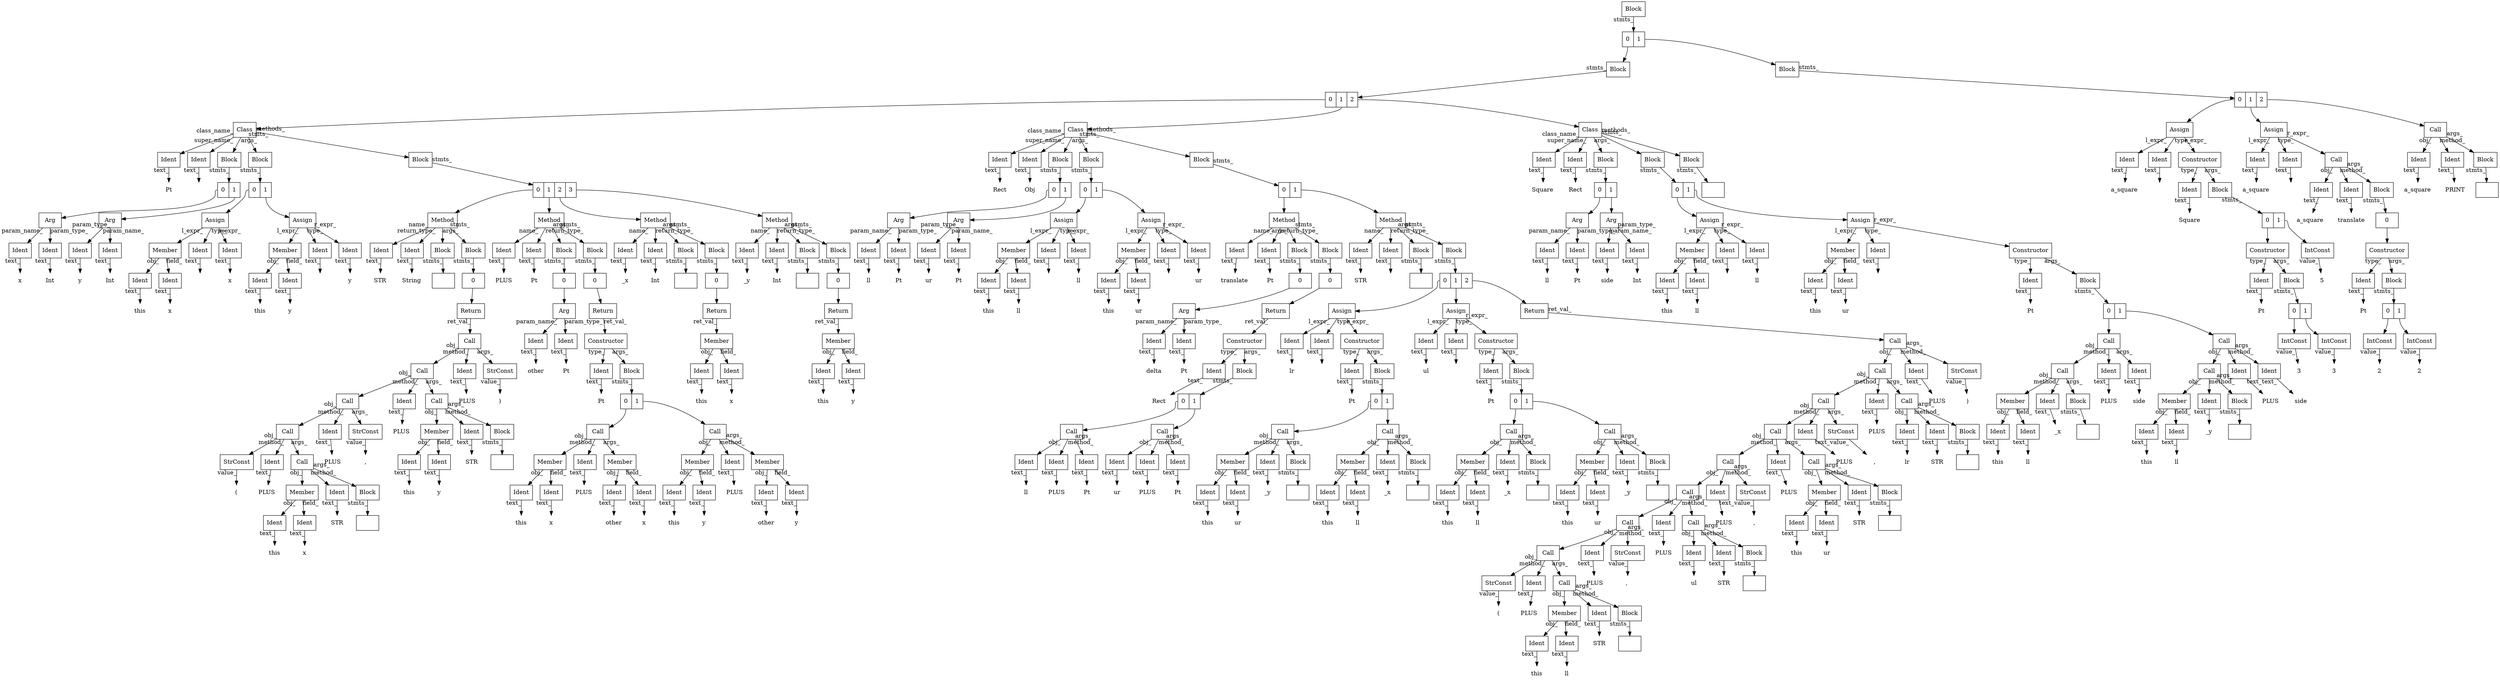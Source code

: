 digraph AST {
root[shape=box,label="Block"];
node_1[shape=record,label="<e_0>0|<e_1>1"];
node_2[shape=box,label="Block"];
node_3[shape=record,label="<e_0>0|<e_1>1|<e_2>2"];
node_4[shape=box,label="Class"];
node_5[shape=box,label="Ident"];
node_6[shape=plaintext,label="Pt"];
node_5 -> node_6 [taillabel="text_"];
node_4 -> node_5 [taillabel="class_name_"];
node_7[shape=box,label="Ident"];
node_8[shape=plaintext,label=""];
node_7 -> node_8 [taillabel="text_"];
node_4 -> node_7 [taillabel="super_name_"];
node_9[shape=box,label="Block"];
node_10[shape=record,label="<e_0>0|<e_1>1"];
node_11[shape=box,label="Arg"];
node_12[shape=box,label="Ident"];
node_13[shape=plaintext,label="x"];
node_12 -> node_13 [taillabel="text_"];
node_11 -> node_12 [taillabel="param_name_"];
node_14[shape=box,label="Ident"];
node_15[shape=plaintext,label="Int"];
node_14 -> node_15 [taillabel="text_"];
node_11 -> node_14 [taillabel="param_type_"];
node_10:e_0 -> node_11;
node_16[shape=box,label="Arg"];
node_17[shape=box,label="Ident"];
node_18[shape=plaintext,label="y"];
node_17 -> node_18 [taillabel="text_"];
node_16 -> node_17 [taillabel="param_name_"];
node_19[shape=box,label="Ident"];
node_20[shape=plaintext,label="Int"];
node_19 -> node_20 [taillabel="text_"];
node_16 -> node_19 [taillabel="param_type_"];
node_10:e_1 -> node_16;
node_9 -> node_10 [taillabel="stmts_"];
node_4 -> node_9 [taillabel="args_"];
node_21[shape=box,label="Block"];
node_22[shape=record,label="<e_0>0|<e_1>1"];
node_23[shape=box,label="Assign"];
node_24[shape=box,label="Member"];
node_25[shape=box,label="Ident"];
node_26[shape=plaintext,label="this"];
node_25 -> node_26 [taillabel="text_"];
node_24 -> node_25 [taillabel="obj_"];
node_27[shape=box,label="Ident"];
node_28[shape=plaintext,label="x"];
node_27 -> node_28 [taillabel="text_"];
node_24 -> node_27 [taillabel="field_"];
node_23 -> node_24 [taillabel="l_expr_"];
node_29[shape=box,label="Ident"];
node_30[shape=plaintext,label=""];
node_29 -> node_30 [taillabel="text_"];
node_23 -> node_29 [taillabel="type_"];
node_31[shape=box,label="Ident"];
node_32[shape=plaintext,label="x"];
node_31 -> node_32 [taillabel="text_"];
node_23 -> node_31 [taillabel="r_expr_"];
node_22:e_0 -> node_23;
node_33[shape=box,label="Assign"];
node_34[shape=box,label="Member"];
node_35[shape=box,label="Ident"];
node_36[shape=plaintext,label="this"];
node_35 -> node_36 [taillabel="text_"];
node_34 -> node_35 [taillabel="obj_"];
node_37[shape=box,label="Ident"];
node_38[shape=plaintext,label="y"];
node_37 -> node_38 [taillabel="text_"];
node_34 -> node_37 [taillabel="field_"];
node_33 -> node_34 [taillabel="l_expr_"];
node_39[shape=box,label="Ident"];
node_40[shape=plaintext,label=""];
node_39 -> node_40 [taillabel="text_"];
node_33 -> node_39 [taillabel="type_"];
node_41[shape=box,label="Ident"];
node_42[shape=plaintext,label="y"];
node_41 -> node_42 [taillabel="text_"];
node_33 -> node_41 [taillabel="r_expr_"];
node_22:e_1 -> node_33;
node_21 -> node_22 [taillabel="stmts_"];
node_4 -> node_21 [taillabel="stmts_"];
node_43[shape=box,label="Block"];
node_44[shape=record,label="<e_0>0|<e_1>1|<e_2>2|<e_3>3"];
node_45[shape=box,label="Method"];
node_46[shape=box,label="Ident"];
node_47[shape=plaintext,label="STR"];
node_46 -> node_47 [taillabel="text_"];
node_45 -> node_46 [taillabel="name_"];
node_48[shape=box,label="Ident"];
node_49[shape=plaintext,label="String"];
node_48 -> node_49 [taillabel="text_"];
node_45 -> node_48 [taillabel="return_type_"];
node_50[shape=box,label="Block"];
node_51[shape=record,label=""];
node_50 -> node_51 [taillabel="stmts_"];
node_45 -> node_50 [taillabel="args_"];
node_52[shape=box,label="Block"];
node_53[shape=record,label="<e_0>0"];
node_54[shape=box,label="Return"];
node_55[shape=box,label="Call"];
node_56[shape=box,label="Call"];
node_57[shape=box,label="Call"];
node_58[shape=box,label="Call"];
node_59[shape=box,label="StrConst"];
node_60[shape=plaintext,label="("];
node_59 -> node_60 [taillabel="value_"];
node_58 -> node_59 [taillabel="obj_"];
node_61[shape=box,label="Ident"];
node_62[shape=plaintext,label="PLUS"];
node_61 -> node_62 [taillabel="text_"];
node_58 -> node_61 [taillabel="method_"];
node_63[shape=box,label="Call"];
node_64[shape=box,label="Member"];
node_65[shape=box,label="Ident"];
node_66[shape=plaintext,label="this"];
node_65 -> node_66 [taillabel="text_"];
node_64 -> node_65 [taillabel="obj_"];
node_67[shape=box,label="Ident"];
node_68[shape=plaintext,label="x"];
node_67 -> node_68 [taillabel="text_"];
node_64 -> node_67 [taillabel="field_"];
node_63 -> node_64 [taillabel="obj_"];
node_69[shape=box,label="Ident"];
node_70[shape=plaintext,label="STR"];
node_69 -> node_70 [taillabel="text_"];
node_63 -> node_69 [taillabel="method_"];
node_71[shape=box,label="Block"];
node_72[shape=record,label=""];
node_71 -> node_72 [taillabel="stmts_"];
node_63 -> node_71 [taillabel="args_"];
node_58 -> node_63 [taillabel="args_"];
node_57 -> node_58 [taillabel="obj_"];
node_73[shape=box,label="Ident"];
node_74[shape=plaintext,label="PLUS"];
node_73 -> node_74 [taillabel="text_"];
node_57 -> node_73 [taillabel="method_"];
node_75[shape=box,label="StrConst"];
node_76[shape=plaintext,label=","];
node_75 -> node_76 [taillabel="value_"];
node_57 -> node_75 [taillabel="args_"];
node_56 -> node_57 [taillabel="obj_"];
node_77[shape=box,label="Ident"];
node_78[shape=plaintext,label="PLUS"];
node_77 -> node_78 [taillabel="text_"];
node_56 -> node_77 [taillabel="method_"];
node_79[shape=box,label="Call"];
node_80[shape=box,label="Member"];
node_81[shape=box,label="Ident"];
node_82[shape=plaintext,label="this"];
node_81 -> node_82 [taillabel="text_"];
node_80 -> node_81 [taillabel="obj_"];
node_83[shape=box,label="Ident"];
node_84[shape=plaintext,label="y"];
node_83 -> node_84 [taillabel="text_"];
node_80 -> node_83 [taillabel="field_"];
node_79 -> node_80 [taillabel="obj_"];
node_85[shape=box,label="Ident"];
node_86[shape=plaintext,label="STR"];
node_85 -> node_86 [taillabel="text_"];
node_79 -> node_85 [taillabel="method_"];
node_87[shape=box,label="Block"];
node_88[shape=record,label=""];
node_87 -> node_88 [taillabel="stmts_"];
node_79 -> node_87 [taillabel="args_"];
node_56 -> node_79 [taillabel="args_"];
node_55 -> node_56 [taillabel="obj_"];
node_89[shape=box,label="Ident"];
node_90[shape=plaintext,label="PLUS"];
node_89 -> node_90 [taillabel="text_"];
node_55 -> node_89 [taillabel="method_"];
node_91[shape=box,label="StrConst"];
node_92[shape=plaintext,label=")"];
node_91 -> node_92 [taillabel="value_"];
node_55 -> node_91 [taillabel="args_"];
node_54 -> node_55 [taillabel="ret_val_"];
node_53:e_0 -> node_54;
node_52 -> node_53 [taillabel="stmts_"];
node_45 -> node_52 [taillabel="stmts_"];
node_44:e_0 -> node_45;
node_93[shape=box,label="Method"];
node_94[shape=box,label="Ident"];
node_95[shape=plaintext,label="PLUS"];
node_94 -> node_95 [taillabel="text_"];
node_93 -> node_94 [taillabel="name_"];
node_96[shape=box,label="Ident"];
node_97[shape=plaintext,label="Pt"];
node_96 -> node_97 [taillabel="text_"];
node_93 -> node_96 [taillabel="return_type_"];
node_98[shape=box,label="Block"];
node_99[shape=record,label="<e_0>0"];
node_100[shape=box,label="Arg"];
node_101[shape=box,label="Ident"];
node_102[shape=plaintext,label="other"];
node_101 -> node_102 [taillabel="text_"];
node_100 -> node_101 [taillabel="param_name_"];
node_103[shape=box,label="Ident"];
node_104[shape=plaintext,label="Pt"];
node_103 -> node_104 [taillabel="text_"];
node_100 -> node_103 [taillabel="param_type_"];
node_99:e_0 -> node_100;
node_98 -> node_99 [taillabel="stmts_"];
node_93 -> node_98 [taillabel="args_"];
node_105[shape=box,label="Block"];
node_106[shape=record,label="<e_0>0"];
node_107[shape=box,label="Return"];
node_108[shape=box,label="Constructor"];
node_109[shape=box,label="Ident"];
node_110[shape=plaintext,label="Pt"];
node_109 -> node_110 [taillabel="text_"];
node_108 -> node_109 [taillabel="type_"];
node_111[shape=box,label="Block"];
node_112[shape=record,label="<e_0>0|<e_1>1"];
node_113[shape=box,label="Call"];
node_114[shape=box,label="Member"];
node_115[shape=box,label="Ident"];
node_116[shape=plaintext,label="this"];
node_115 -> node_116 [taillabel="text_"];
node_114 -> node_115 [taillabel="obj_"];
node_117[shape=box,label="Ident"];
node_118[shape=plaintext,label="x"];
node_117 -> node_118 [taillabel="text_"];
node_114 -> node_117 [taillabel="field_"];
node_113 -> node_114 [taillabel="obj_"];
node_119[shape=box,label="Ident"];
node_120[shape=plaintext,label="PLUS"];
node_119 -> node_120 [taillabel="text_"];
node_113 -> node_119 [taillabel="method_"];
node_121[shape=box,label="Member"];
node_122[shape=box,label="Ident"];
node_123[shape=plaintext,label="other"];
node_122 -> node_123 [taillabel="text_"];
node_121 -> node_122 [taillabel="obj_"];
node_124[shape=box,label="Ident"];
node_125[shape=plaintext,label="x"];
node_124 -> node_125 [taillabel="text_"];
node_121 -> node_124 [taillabel="field_"];
node_113 -> node_121 [taillabel="args_"];
node_112:e_0 -> node_113;
node_126[shape=box,label="Call"];
node_127[shape=box,label="Member"];
node_128[shape=box,label="Ident"];
node_129[shape=plaintext,label="this"];
node_128 -> node_129 [taillabel="text_"];
node_127 -> node_128 [taillabel="obj_"];
node_130[shape=box,label="Ident"];
node_131[shape=plaintext,label="y"];
node_130 -> node_131 [taillabel="text_"];
node_127 -> node_130 [taillabel="field_"];
node_126 -> node_127 [taillabel="obj_"];
node_132[shape=box,label="Ident"];
node_133[shape=plaintext,label="PLUS"];
node_132 -> node_133 [taillabel="text_"];
node_126 -> node_132 [taillabel="method_"];
node_134[shape=box,label="Member"];
node_135[shape=box,label="Ident"];
node_136[shape=plaintext,label="other"];
node_135 -> node_136 [taillabel="text_"];
node_134 -> node_135 [taillabel="obj_"];
node_137[shape=box,label="Ident"];
node_138[shape=plaintext,label="y"];
node_137 -> node_138 [taillabel="text_"];
node_134 -> node_137 [taillabel="field_"];
node_126 -> node_134 [taillabel="args_"];
node_112:e_1 -> node_126;
node_111 -> node_112 [taillabel="stmts_"];
node_108 -> node_111 [taillabel="args_"];
node_107 -> node_108 [taillabel="ret_val_"];
node_106:e_0 -> node_107;
node_105 -> node_106 [taillabel="stmts_"];
node_93 -> node_105 [taillabel="stmts_"];
node_44:e_1 -> node_93;
node_139[shape=box,label="Method"];
node_140[shape=box,label="Ident"];
node_141[shape=plaintext,label="_x"];
node_140 -> node_141 [taillabel="text_"];
node_139 -> node_140 [taillabel="name_"];
node_142[shape=box,label="Ident"];
node_143[shape=plaintext,label="Int"];
node_142 -> node_143 [taillabel="text_"];
node_139 -> node_142 [taillabel="return_type_"];
node_144[shape=box,label="Block"];
node_145[shape=record,label=""];
node_144 -> node_145 [taillabel="stmts_"];
node_139 -> node_144 [taillabel="args_"];
node_146[shape=box,label="Block"];
node_147[shape=record,label="<e_0>0"];
node_148[shape=box,label="Return"];
node_149[shape=box,label="Member"];
node_150[shape=box,label="Ident"];
node_151[shape=plaintext,label="this"];
node_150 -> node_151 [taillabel="text_"];
node_149 -> node_150 [taillabel="obj_"];
node_152[shape=box,label="Ident"];
node_153[shape=plaintext,label="x"];
node_152 -> node_153 [taillabel="text_"];
node_149 -> node_152 [taillabel="field_"];
node_148 -> node_149 [taillabel="ret_val_"];
node_147:e_0 -> node_148;
node_146 -> node_147 [taillabel="stmts_"];
node_139 -> node_146 [taillabel="stmts_"];
node_44:e_2 -> node_139;
node_154[shape=box,label="Method"];
node_155[shape=box,label="Ident"];
node_156[shape=plaintext,label="_y"];
node_155 -> node_156 [taillabel="text_"];
node_154 -> node_155 [taillabel="name_"];
node_157[shape=box,label="Ident"];
node_158[shape=plaintext,label="Int"];
node_157 -> node_158 [taillabel="text_"];
node_154 -> node_157 [taillabel="return_type_"];
node_159[shape=box,label="Block"];
node_160[shape=record,label=""];
node_159 -> node_160 [taillabel="stmts_"];
node_154 -> node_159 [taillabel="args_"];
node_161[shape=box,label="Block"];
node_162[shape=record,label="<e_0>0"];
node_163[shape=box,label="Return"];
node_164[shape=box,label="Member"];
node_165[shape=box,label="Ident"];
node_166[shape=plaintext,label="this"];
node_165 -> node_166 [taillabel="text_"];
node_164 -> node_165 [taillabel="obj_"];
node_167[shape=box,label="Ident"];
node_168[shape=plaintext,label="y"];
node_167 -> node_168 [taillabel="text_"];
node_164 -> node_167 [taillabel="field_"];
node_163 -> node_164 [taillabel="ret_val_"];
node_162:e_0 -> node_163;
node_161 -> node_162 [taillabel="stmts_"];
node_154 -> node_161 [taillabel="stmts_"];
node_44:e_3 -> node_154;
node_43 -> node_44 [taillabel="stmts_"];
node_4 -> node_43 [taillabel="methods_"];
node_3:e_0 -> node_4;
node_169[shape=box,label="Class"];
node_170[shape=box,label="Ident"];
node_171[shape=plaintext,label="Rect"];
node_170 -> node_171 [taillabel="text_"];
node_169 -> node_170 [taillabel="class_name_"];
node_172[shape=box,label="Ident"];
node_173[shape=plaintext,label="Obj"];
node_172 -> node_173 [taillabel="text_"];
node_169 -> node_172 [taillabel="super_name_"];
node_174[shape=box,label="Block"];
node_175[shape=record,label="<e_0>0|<e_1>1"];
node_176[shape=box,label="Arg"];
node_177[shape=box,label="Ident"];
node_178[shape=plaintext,label="ll"];
node_177 -> node_178 [taillabel="text_"];
node_176 -> node_177 [taillabel="param_name_"];
node_179[shape=box,label="Ident"];
node_180[shape=plaintext,label="Pt"];
node_179 -> node_180 [taillabel="text_"];
node_176 -> node_179 [taillabel="param_type_"];
node_175:e_0 -> node_176;
node_181[shape=box,label="Arg"];
node_182[shape=box,label="Ident"];
node_183[shape=plaintext,label="ur"];
node_182 -> node_183 [taillabel="text_"];
node_181 -> node_182 [taillabel="param_name_"];
node_184[shape=box,label="Ident"];
node_185[shape=plaintext,label="Pt"];
node_184 -> node_185 [taillabel="text_"];
node_181 -> node_184 [taillabel="param_type_"];
node_175:e_1 -> node_181;
node_174 -> node_175 [taillabel="stmts_"];
node_169 -> node_174 [taillabel="args_"];
node_186[shape=box,label="Block"];
node_187[shape=record,label="<e_0>0|<e_1>1"];
node_188[shape=box,label="Assign"];
node_189[shape=box,label="Member"];
node_190[shape=box,label="Ident"];
node_191[shape=plaintext,label="this"];
node_190 -> node_191 [taillabel="text_"];
node_189 -> node_190 [taillabel="obj_"];
node_192[shape=box,label="Ident"];
node_193[shape=plaintext,label="ll"];
node_192 -> node_193 [taillabel="text_"];
node_189 -> node_192 [taillabel="field_"];
node_188 -> node_189 [taillabel="l_expr_"];
node_194[shape=box,label="Ident"];
node_195[shape=plaintext,label=""];
node_194 -> node_195 [taillabel="text_"];
node_188 -> node_194 [taillabel="type_"];
node_196[shape=box,label="Ident"];
node_197[shape=plaintext,label="ll"];
node_196 -> node_197 [taillabel="text_"];
node_188 -> node_196 [taillabel="r_expr_"];
node_187:e_0 -> node_188;
node_198[shape=box,label="Assign"];
node_199[shape=box,label="Member"];
node_200[shape=box,label="Ident"];
node_201[shape=plaintext,label="this"];
node_200 -> node_201 [taillabel="text_"];
node_199 -> node_200 [taillabel="obj_"];
node_202[shape=box,label="Ident"];
node_203[shape=plaintext,label="ur"];
node_202 -> node_203 [taillabel="text_"];
node_199 -> node_202 [taillabel="field_"];
node_198 -> node_199 [taillabel="l_expr_"];
node_204[shape=box,label="Ident"];
node_205[shape=plaintext,label=""];
node_204 -> node_205 [taillabel="text_"];
node_198 -> node_204 [taillabel="type_"];
node_206[shape=box,label="Ident"];
node_207[shape=plaintext,label="ur"];
node_206 -> node_207 [taillabel="text_"];
node_198 -> node_206 [taillabel="r_expr_"];
node_187:e_1 -> node_198;
node_186 -> node_187 [taillabel="stmts_"];
node_169 -> node_186 [taillabel="stmts_"];
node_208[shape=box,label="Block"];
node_209[shape=record,label="<e_0>0|<e_1>1"];
node_210[shape=box,label="Method"];
node_211[shape=box,label="Ident"];
node_212[shape=plaintext,label="translate"];
node_211 -> node_212 [taillabel="text_"];
node_210 -> node_211 [taillabel="name_"];
node_213[shape=box,label="Ident"];
node_214[shape=plaintext,label="Pt"];
node_213 -> node_214 [taillabel="text_"];
node_210 -> node_213 [taillabel="return_type_"];
node_215[shape=box,label="Block"];
node_216[shape=record,label="<e_0>0"];
node_217[shape=box,label="Arg"];
node_218[shape=box,label="Ident"];
node_219[shape=plaintext,label="delta"];
node_218 -> node_219 [taillabel="text_"];
node_217 -> node_218 [taillabel="param_name_"];
node_220[shape=box,label="Ident"];
node_221[shape=plaintext,label="Pt"];
node_220 -> node_221 [taillabel="text_"];
node_217 -> node_220 [taillabel="param_type_"];
node_216:e_0 -> node_217;
node_215 -> node_216 [taillabel="stmts_"];
node_210 -> node_215 [taillabel="args_"];
node_222[shape=box,label="Block"];
node_223[shape=record,label="<e_0>0"];
node_224[shape=box,label="Return"];
node_225[shape=box,label="Constructor"];
node_226[shape=box,label="Ident"];
node_227[shape=plaintext,label="Rect"];
node_226 -> node_227 [taillabel="text_"];
node_225 -> node_226 [taillabel="type_"];
node_228[shape=box,label="Block"];
node_229[shape=record,label="<e_0>0|<e_1>1"];
node_230[shape=box,label="Call"];
node_231[shape=box,label="Ident"];
node_232[shape=plaintext,label="ll"];
node_231 -> node_232 [taillabel="text_"];
node_230 -> node_231 [taillabel="obj_"];
node_233[shape=box,label="Ident"];
node_234[shape=plaintext,label="PLUS"];
node_233 -> node_234 [taillabel="text_"];
node_230 -> node_233 [taillabel="method_"];
node_235[shape=box,label="Ident"];
node_236[shape=plaintext,label="Pt"];
node_235 -> node_236 [taillabel="text_"];
node_230 -> node_235 [taillabel="args_"];
node_229:e_0 -> node_230;
node_237[shape=box,label="Call"];
node_238[shape=box,label="Ident"];
node_239[shape=plaintext,label="ur"];
node_238 -> node_239 [taillabel="text_"];
node_237 -> node_238 [taillabel="obj_"];
node_240[shape=box,label="Ident"];
node_241[shape=plaintext,label="PLUS"];
node_240 -> node_241 [taillabel="text_"];
node_237 -> node_240 [taillabel="method_"];
node_242[shape=box,label="Ident"];
node_243[shape=plaintext,label="Pt"];
node_242 -> node_243 [taillabel="text_"];
node_237 -> node_242 [taillabel="args_"];
node_229:e_1 -> node_237;
node_228 -> node_229 [taillabel="stmts_"];
node_225 -> node_228 [taillabel="args_"];
node_224 -> node_225 [taillabel="ret_val_"];
node_223:e_0 -> node_224;
node_222 -> node_223 [taillabel="stmts_"];
node_210 -> node_222 [taillabel="stmts_"];
node_209:e_0 -> node_210;
node_244[shape=box,label="Method"];
node_245[shape=box,label="Ident"];
node_246[shape=plaintext,label="STR"];
node_245 -> node_246 [taillabel="text_"];
node_244 -> node_245 [taillabel="name_"];
node_247[shape=box,label="Ident"];
node_248[shape=plaintext,label=""];
node_247 -> node_248 [taillabel="text_"];
node_244 -> node_247 [taillabel="return_type_"];
node_249[shape=box,label="Block"];
node_250[shape=record,label=""];
node_249 -> node_250 [taillabel="stmts_"];
node_244 -> node_249 [taillabel="args_"];
node_251[shape=box,label="Block"];
node_252[shape=record,label="<e_0>0|<e_1>1|<e_2>2"];
node_253[shape=box,label="Assign"];
node_254[shape=box,label="Ident"];
node_255[shape=plaintext,label="lr"];
node_254 -> node_255 [taillabel="text_"];
node_253 -> node_254 [taillabel="l_expr_"];
node_256[shape=box,label="Ident"];
node_257[shape=plaintext,label=""];
node_256 -> node_257 [taillabel="text_"];
node_253 -> node_256 [taillabel="type_"];
node_258[shape=box,label="Constructor"];
node_259[shape=box,label="Ident"];
node_260[shape=plaintext,label="Pt"];
node_259 -> node_260 [taillabel="text_"];
node_258 -> node_259 [taillabel="type_"];
node_261[shape=box,label="Block"];
node_262[shape=record,label="<e_0>0|<e_1>1"];
node_263[shape=box,label="Call"];
node_264[shape=box,label="Member"];
node_265[shape=box,label="Ident"];
node_266[shape=plaintext,label="this"];
node_265 -> node_266 [taillabel="text_"];
node_264 -> node_265 [taillabel="obj_"];
node_267[shape=box,label="Ident"];
node_268[shape=plaintext,label="ur"];
node_267 -> node_268 [taillabel="text_"];
node_264 -> node_267 [taillabel="field_"];
node_263 -> node_264 [taillabel="obj_"];
node_269[shape=box,label="Ident"];
node_270[shape=plaintext,label="_y"];
node_269 -> node_270 [taillabel="text_"];
node_263 -> node_269 [taillabel="method_"];
node_271[shape=box,label="Block"];
node_272[shape=record,label=""];
node_271 -> node_272 [taillabel="stmts_"];
node_263 -> node_271 [taillabel="args_"];
node_262:e_0 -> node_263;
node_273[shape=box,label="Call"];
node_274[shape=box,label="Member"];
node_275[shape=box,label="Ident"];
node_276[shape=plaintext,label="this"];
node_275 -> node_276 [taillabel="text_"];
node_274 -> node_275 [taillabel="obj_"];
node_277[shape=box,label="Ident"];
node_278[shape=plaintext,label="ll"];
node_277 -> node_278 [taillabel="text_"];
node_274 -> node_277 [taillabel="field_"];
node_273 -> node_274 [taillabel="obj_"];
node_279[shape=box,label="Ident"];
node_280[shape=plaintext,label="_x"];
node_279 -> node_280 [taillabel="text_"];
node_273 -> node_279 [taillabel="method_"];
node_281[shape=box,label="Block"];
node_282[shape=record,label=""];
node_281 -> node_282 [taillabel="stmts_"];
node_273 -> node_281 [taillabel="args_"];
node_262:e_1 -> node_273;
node_261 -> node_262 [taillabel="stmts_"];
node_258 -> node_261 [taillabel="args_"];
node_253 -> node_258 [taillabel="r_expr_"];
node_252:e_0 -> node_253;
node_283[shape=box,label="Assign"];
node_284[shape=box,label="Ident"];
node_285[shape=plaintext,label="ul"];
node_284 -> node_285 [taillabel="text_"];
node_283 -> node_284 [taillabel="l_expr_"];
node_286[shape=box,label="Ident"];
node_287[shape=plaintext,label=""];
node_286 -> node_287 [taillabel="text_"];
node_283 -> node_286 [taillabel="type_"];
node_288[shape=box,label="Constructor"];
node_289[shape=box,label="Ident"];
node_290[shape=plaintext,label="Pt"];
node_289 -> node_290 [taillabel="text_"];
node_288 -> node_289 [taillabel="type_"];
node_291[shape=box,label="Block"];
node_292[shape=record,label="<e_0>0|<e_1>1"];
node_293[shape=box,label="Call"];
node_294[shape=box,label="Member"];
node_295[shape=box,label="Ident"];
node_296[shape=plaintext,label="this"];
node_295 -> node_296 [taillabel="text_"];
node_294 -> node_295 [taillabel="obj_"];
node_297[shape=box,label="Ident"];
node_298[shape=plaintext,label="ll"];
node_297 -> node_298 [taillabel="text_"];
node_294 -> node_297 [taillabel="field_"];
node_293 -> node_294 [taillabel="obj_"];
node_299[shape=box,label="Ident"];
node_300[shape=plaintext,label="_x"];
node_299 -> node_300 [taillabel="text_"];
node_293 -> node_299 [taillabel="method_"];
node_301[shape=box,label="Block"];
node_302[shape=record,label=""];
node_301 -> node_302 [taillabel="stmts_"];
node_293 -> node_301 [taillabel="args_"];
node_292:e_0 -> node_293;
node_303[shape=box,label="Call"];
node_304[shape=box,label="Member"];
node_305[shape=box,label="Ident"];
node_306[shape=plaintext,label="this"];
node_305 -> node_306 [taillabel="text_"];
node_304 -> node_305 [taillabel="obj_"];
node_307[shape=box,label="Ident"];
node_308[shape=plaintext,label="ur"];
node_307 -> node_308 [taillabel="text_"];
node_304 -> node_307 [taillabel="field_"];
node_303 -> node_304 [taillabel="obj_"];
node_309[shape=box,label="Ident"];
node_310[shape=plaintext,label="_y"];
node_309 -> node_310 [taillabel="text_"];
node_303 -> node_309 [taillabel="method_"];
node_311[shape=box,label="Block"];
node_312[shape=record,label=""];
node_311 -> node_312 [taillabel="stmts_"];
node_303 -> node_311 [taillabel="args_"];
node_292:e_1 -> node_303;
node_291 -> node_292 [taillabel="stmts_"];
node_288 -> node_291 [taillabel="args_"];
node_283 -> node_288 [taillabel="r_expr_"];
node_252:e_1 -> node_283;
node_313[shape=box,label="Return"];
node_314[shape=box,label="Call"];
node_315[shape=box,label="Call"];
node_316[shape=box,label="Call"];
node_317[shape=box,label="Call"];
node_318[shape=box,label="Call"];
node_319[shape=box,label="Call"];
node_320[shape=box,label="Call"];
node_321[shape=box,label="Call"];
node_322[shape=box,label="StrConst"];
node_323[shape=plaintext,label="("];
node_322 -> node_323 [taillabel="value_"];
node_321 -> node_322 [taillabel="obj_"];
node_324[shape=box,label="Ident"];
node_325[shape=plaintext,label="PLUS"];
node_324 -> node_325 [taillabel="text_"];
node_321 -> node_324 [taillabel="method_"];
node_326[shape=box,label="Call"];
node_327[shape=box,label="Member"];
node_328[shape=box,label="Ident"];
node_329[shape=plaintext,label="this"];
node_328 -> node_329 [taillabel="text_"];
node_327 -> node_328 [taillabel="obj_"];
node_330[shape=box,label="Ident"];
node_331[shape=plaintext,label="ll"];
node_330 -> node_331 [taillabel="text_"];
node_327 -> node_330 [taillabel="field_"];
node_326 -> node_327 [taillabel="obj_"];
node_332[shape=box,label="Ident"];
node_333[shape=plaintext,label="STR"];
node_332 -> node_333 [taillabel="text_"];
node_326 -> node_332 [taillabel="method_"];
node_334[shape=box,label="Block"];
node_335[shape=record,label=""];
node_334 -> node_335 [taillabel="stmts_"];
node_326 -> node_334 [taillabel="args_"];
node_321 -> node_326 [taillabel="args_"];
node_320 -> node_321 [taillabel="obj_"];
node_336[shape=box,label="Ident"];
node_337[shape=plaintext,label="PLUS"];
node_336 -> node_337 [taillabel="text_"];
node_320 -> node_336 [taillabel="method_"];
node_338[shape=box,label="StrConst"];
node_339[shape=plaintext,label=", "];
node_338 -> node_339 [taillabel="value_"];
node_320 -> node_338 [taillabel="args_"];
node_319 -> node_320 [taillabel="obj_"];
node_340[shape=box,label="Ident"];
node_341[shape=plaintext,label="PLUS"];
node_340 -> node_341 [taillabel="text_"];
node_319 -> node_340 [taillabel="method_"];
node_342[shape=box,label="Call"];
node_343[shape=box,label="Ident"];
node_344[shape=plaintext,label="ul"];
node_343 -> node_344 [taillabel="text_"];
node_342 -> node_343 [taillabel="obj_"];
node_345[shape=box,label="Ident"];
node_346[shape=plaintext,label="STR"];
node_345 -> node_346 [taillabel="text_"];
node_342 -> node_345 [taillabel="method_"];
node_347[shape=box,label="Block"];
node_348[shape=record,label=""];
node_347 -> node_348 [taillabel="stmts_"];
node_342 -> node_347 [taillabel="args_"];
node_319 -> node_342 [taillabel="args_"];
node_318 -> node_319 [taillabel="obj_"];
node_349[shape=box,label="Ident"];
node_350[shape=plaintext,label="PLUS"];
node_349 -> node_350 [taillabel="text_"];
node_318 -> node_349 [taillabel="method_"];
node_351[shape=box,label="StrConst"];
node_352[shape=plaintext,label=","];
node_351 -> node_352 [taillabel="value_"];
node_318 -> node_351 [taillabel="args_"];
node_317 -> node_318 [taillabel="obj_"];
node_353[shape=box,label="Ident"];
node_354[shape=plaintext,label="PLUS"];
node_353 -> node_354 [taillabel="text_"];
node_317 -> node_353 [taillabel="method_"];
node_355[shape=box,label="Call"];
node_356[shape=box,label="Member"];
node_357[shape=box,label="Ident"];
node_358[shape=plaintext,label="this"];
node_357 -> node_358 [taillabel="text_"];
node_356 -> node_357 [taillabel="obj_"];
node_359[shape=box,label="Ident"];
node_360[shape=plaintext,label="ur"];
node_359 -> node_360 [taillabel="text_"];
node_356 -> node_359 [taillabel="field_"];
node_355 -> node_356 [taillabel="obj_"];
node_361[shape=box,label="Ident"];
node_362[shape=plaintext,label="STR"];
node_361 -> node_362 [taillabel="text_"];
node_355 -> node_361 [taillabel="method_"];
node_363[shape=box,label="Block"];
node_364[shape=record,label=""];
node_363 -> node_364 [taillabel="stmts_"];
node_355 -> node_363 [taillabel="args_"];
node_317 -> node_355 [taillabel="args_"];
node_316 -> node_317 [taillabel="obj_"];
node_365[shape=box,label="Ident"];
node_366[shape=plaintext,label="PLUS"];
node_365 -> node_366 [taillabel="text_"];
node_316 -> node_365 [taillabel="method_"];
node_367[shape=box,label="StrConst"];
node_368[shape=plaintext,label=","];
node_367 -> node_368 [taillabel="value_"];
node_316 -> node_367 [taillabel="args_"];
node_315 -> node_316 [taillabel="obj_"];
node_369[shape=box,label="Ident"];
node_370[shape=plaintext,label="PLUS"];
node_369 -> node_370 [taillabel="text_"];
node_315 -> node_369 [taillabel="method_"];
node_371[shape=box,label="Call"];
node_372[shape=box,label="Ident"];
node_373[shape=plaintext,label="lr"];
node_372 -> node_373 [taillabel="text_"];
node_371 -> node_372 [taillabel="obj_"];
node_374[shape=box,label="Ident"];
node_375[shape=plaintext,label="STR"];
node_374 -> node_375 [taillabel="text_"];
node_371 -> node_374 [taillabel="method_"];
node_376[shape=box,label="Block"];
node_377[shape=record,label=""];
node_376 -> node_377 [taillabel="stmts_"];
node_371 -> node_376 [taillabel="args_"];
node_315 -> node_371 [taillabel="args_"];
node_314 -> node_315 [taillabel="obj_"];
node_378[shape=box,label="Ident"];
node_379[shape=plaintext,label="PLUS"];
node_378 -> node_379 [taillabel="text_"];
node_314 -> node_378 [taillabel="method_"];
node_380[shape=box,label="StrConst"];
node_381[shape=plaintext,label=")"];
node_380 -> node_381 [taillabel="value_"];
node_314 -> node_380 [taillabel="args_"];
node_313 -> node_314 [taillabel="ret_val_"];
node_252:e_2 -> node_313;
node_251 -> node_252 [taillabel="stmts_"];
node_244 -> node_251 [taillabel="stmts_"];
node_209:e_1 -> node_244;
node_208 -> node_209 [taillabel="stmts_"];
node_169 -> node_208 [taillabel="methods_"];
node_3:e_1 -> node_169;
node_382[shape=box,label="Class"];
node_383[shape=box,label="Ident"];
node_384[shape=plaintext,label="Square"];
node_383 -> node_384 [taillabel="text_"];
node_382 -> node_383 [taillabel="class_name_"];
node_385[shape=box,label="Ident"];
node_386[shape=plaintext,label="Rect"];
node_385 -> node_386 [taillabel="text_"];
node_382 -> node_385 [taillabel="super_name_"];
node_387[shape=box,label="Block"];
node_388[shape=record,label="<e_0>0|<e_1>1"];
node_389[shape=box,label="Arg"];
node_390[shape=box,label="Ident"];
node_391[shape=plaintext,label="ll"];
node_390 -> node_391 [taillabel="text_"];
node_389 -> node_390 [taillabel="param_name_"];
node_392[shape=box,label="Ident"];
node_393[shape=plaintext,label="Pt"];
node_392 -> node_393 [taillabel="text_"];
node_389 -> node_392 [taillabel="param_type_"];
node_388:e_0 -> node_389;
node_394[shape=box,label="Arg"];
node_395[shape=box,label="Ident"];
node_396[shape=plaintext,label="side"];
node_395 -> node_396 [taillabel="text_"];
node_394 -> node_395 [taillabel="param_name_"];
node_397[shape=box,label="Ident"];
node_398[shape=plaintext,label="Int"];
node_397 -> node_398 [taillabel="text_"];
node_394 -> node_397 [taillabel="param_type_"];
node_388:e_1 -> node_394;
node_387 -> node_388 [taillabel="stmts_"];
node_382 -> node_387 [taillabel="args_"];
node_399[shape=box,label="Block"];
node_400[shape=record,label="<e_0>0|<e_1>1"];
node_401[shape=box,label="Assign"];
node_402[shape=box,label="Member"];
node_403[shape=box,label="Ident"];
node_404[shape=plaintext,label="this"];
node_403 -> node_404 [taillabel="text_"];
node_402 -> node_403 [taillabel="obj_"];
node_405[shape=box,label="Ident"];
node_406[shape=plaintext,label="ll"];
node_405 -> node_406 [taillabel="text_"];
node_402 -> node_405 [taillabel="field_"];
node_401 -> node_402 [taillabel="l_expr_"];
node_407[shape=box,label="Ident"];
node_408[shape=plaintext,label=""];
node_407 -> node_408 [taillabel="text_"];
node_401 -> node_407 [taillabel="type_"];
node_409[shape=box,label="Ident"];
node_410[shape=plaintext,label="ll"];
node_409 -> node_410 [taillabel="text_"];
node_401 -> node_409 [taillabel="r_expr_"];
node_400:e_0 -> node_401;
node_411[shape=box,label="Assign"];
node_412[shape=box,label="Member"];
node_413[shape=box,label="Ident"];
node_414[shape=plaintext,label="this"];
node_413 -> node_414 [taillabel="text_"];
node_412 -> node_413 [taillabel="obj_"];
node_415[shape=box,label="Ident"];
node_416[shape=plaintext,label="ur"];
node_415 -> node_416 [taillabel="text_"];
node_412 -> node_415 [taillabel="field_"];
node_411 -> node_412 [taillabel="l_expr_"];
node_417[shape=box,label="Ident"];
node_418[shape=plaintext,label=""];
node_417 -> node_418 [taillabel="text_"];
node_411 -> node_417 [taillabel="type_"];
node_419[shape=box,label="Constructor"];
node_420[shape=box,label="Ident"];
node_421[shape=plaintext,label="Pt"];
node_420 -> node_421 [taillabel="text_"];
node_419 -> node_420 [taillabel="type_"];
node_422[shape=box,label="Block"];
node_423[shape=record,label="<e_0>0|<e_1>1"];
node_424[shape=box,label="Call"];
node_425[shape=box,label="Call"];
node_426[shape=box,label="Member"];
node_427[shape=box,label="Ident"];
node_428[shape=plaintext,label="this"];
node_427 -> node_428 [taillabel="text_"];
node_426 -> node_427 [taillabel="obj_"];
node_429[shape=box,label="Ident"];
node_430[shape=plaintext,label="ll"];
node_429 -> node_430 [taillabel="text_"];
node_426 -> node_429 [taillabel="field_"];
node_425 -> node_426 [taillabel="obj_"];
node_431[shape=box,label="Ident"];
node_432[shape=plaintext,label="_x"];
node_431 -> node_432 [taillabel="text_"];
node_425 -> node_431 [taillabel="method_"];
node_433[shape=box,label="Block"];
node_434[shape=record,label=""];
node_433 -> node_434 [taillabel="stmts_"];
node_425 -> node_433 [taillabel="args_"];
node_424 -> node_425 [taillabel="obj_"];
node_435[shape=box,label="Ident"];
node_436[shape=plaintext,label="PLUS"];
node_435 -> node_436 [taillabel="text_"];
node_424 -> node_435 [taillabel="method_"];
node_437[shape=box,label="Ident"];
node_438[shape=plaintext,label="side"];
node_437 -> node_438 [taillabel="text_"];
node_424 -> node_437 [taillabel="args_"];
node_423:e_0 -> node_424;
node_439[shape=box,label="Call"];
node_440[shape=box,label="Call"];
node_441[shape=box,label="Member"];
node_442[shape=box,label="Ident"];
node_443[shape=plaintext,label="this"];
node_442 -> node_443 [taillabel="text_"];
node_441 -> node_442 [taillabel="obj_"];
node_444[shape=box,label="Ident"];
node_445[shape=plaintext,label="ll"];
node_444 -> node_445 [taillabel="text_"];
node_441 -> node_444 [taillabel="field_"];
node_440 -> node_441 [taillabel="obj_"];
node_446[shape=box,label="Ident"];
node_447[shape=plaintext,label="_y"];
node_446 -> node_447 [taillabel="text_"];
node_440 -> node_446 [taillabel="method_"];
node_448[shape=box,label="Block"];
node_449[shape=record,label=""];
node_448 -> node_449 [taillabel="stmts_"];
node_440 -> node_448 [taillabel="args_"];
node_439 -> node_440 [taillabel="obj_"];
node_450[shape=box,label="Ident"];
node_451[shape=plaintext,label="PLUS"];
node_450 -> node_451 [taillabel="text_"];
node_439 -> node_450 [taillabel="method_"];
node_452[shape=box,label="Ident"];
node_453[shape=plaintext,label="side"];
node_452 -> node_453 [taillabel="text_"];
node_439 -> node_452 [taillabel="args_"];
node_423:e_1 -> node_439;
node_422 -> node_423 [taillabel="stmts_"];
node_419 -> node_422 [taillabel="args_"];
node_411 -> node_419 [taillabel="r_expr_"];
node_400:e_1 -> node_411;
node_399 -> node_400 [taillabel="stmts_"];
node_382 -> node_399 [taillabel="stmts_"];
node_454[shape=box,label="Block"];
node_455[shape=record,label=""];
node_454 -> node_455 [taillabel="stmts_"];
node_382 -> node_454 [taillabel="methods_"];
node_3:e_2 -> node_382;
node_2 -> node_3 [taillabel="stmts_"];
node_1:e_0 -> node_2;
node_456[shape=box,label="Block"];
node_457[shape=record,label="<e_0>0|<e_1>1|<e_2>2"];
node_458[shape=box,label="Assign"];
node_459[shape=box,label="Ident"];
node_460[shape=plaintext,label="a_square"];
node_459 -> node_460 [taillabel="text_"];
node_458 -> node_459 [taillabel="l_expr_"];
node_461[shape=box,label="Ident"];
node_462[shape=plaintext,label=""];
node_461 -> node_462 [taillabel="text_"];
node_458 -> node_461 [taillabel="type_"];
node_463[shape=box,label="Constructor"];
node_464[shape=box,label="Ident"];
node_465[shape=plaintext,label="Square"];
node_464 -> node_465 [taillabel="text_"];
node_463 -> node_464 [taillabel="type_"];
node_466[shape=box,label="Block"];
node_467[shape=record,label="<e_0>0|<e_1>1"];
node_468[shape=box,label="Constructor"];
node_469[shape=box,label="Ident"];
node_470[shape=plaintext,label="Pt"];
node_469 -> node_470 [taillabel="text_"];
node_468 -> node_469 [taillabel="type_"];
node_471[shape=box,label="Block"];
node_472[shape=record,label="<e_0>0|<e_1>1"];
node_473[shape=box,label="IntConst"];
node_474[shape=plaintext,label="3"];
node_473 -> node_474 [taillabel="value_"];
node_472:e_0 -> node_473;
node_475[shape=box,label="IntConst"];
node_476[shape=plaintext,label="3"];
node_475 -> node_476 [taillabel="value_"];
node_472:e_1 -> node_475;
node_471 -> node_472 [taillabel="stmts_"];
node_468 -> node_471 [taillabel="args_"];
node_467:e_0 -> node_468;
node_477[shape=box,label="IntConst"];
node_478[shape=plaintext,label="5"];
node_477 -> node_478 [taillabel="value_"];
node_467:e_1 -> node_477;
node_466 -> node_467 [taillabel="stmts_"];
node_463 -> node_466 [taillabel="args_"];
node_458 -> node_463 [taillabel="r_expr_"];
node_457:e_0 -> node_458;
node_479[shape=box,label="Assign"];
node_480[shape=box,label="Ident"];
node_481[shape=plaintext,label="a_square"];
node_480 -> node_481 [taillabel="text_"];
node_479 -> node_480 [taillabel="l_expr_"];
node_482[shape=box,label="Ident"];
node_483[shape=plaintext,label=""];
node_482 -> node_483 [taillabel="text_"];
node_479 -> node_482 [taillabel="type_"];
node_484[shape=box,label="Call"];
node_485[shape=box,label="Ident"];
node_486[shape=plaintext,label="a_square"];
node_485 -> node_486 [taillabel="text_"];
node_484 -> node_485 [taillabel="obj_"];
node_487[shape=box,label="Ident"];
node_488[shape=plaintext,label="translate"];
node_487 -> node_488 [taillabel="text_"];
node_484 -> node_487 [taillabel="method_"];
node_489[shape=box,label="Block"];
node_490[shape=record,label="<e_0>0"];
node_491[shape=box,label="Constructor"];
node_492[shape=box,label="Ident"];
node_493[shape=plaintext,label="Pt"];
node_492 -> node_493 [taillabel="text_"];
node_491 -> node_492 [taillabel="type_"];
node_494[shape=box,label="Block"];
node_495[shape=record,label="<e_0>0|<e_1>1"];
node_496[shape=box,label="IntConst"];
node_497[shape=plaintext,label="2"];
node_496 -> node_497 [taillabel="value_"];
node_495:e_0 -> node_496;
node_498[shape=box,label="IntConst"];
node_499[shape=plaintext,label="2"];
node_498 -> node_499 [taillabel="value_"];
node_495:e_1 -> node_498;
node_494 -> node_495 [taillabel="stmts_"];
node_491 -> node_494 [taillabel="args_"];
node_490:e_0 -> node_491;
node_489 -> node_490 [taillabel="stmts_"];
node_484 -> node_489 [taillabel="args_"];
node_479 -> node_484 [taillabel="r_expr_"];
node_457:e_1 -> node_479;
node_500[shape=box,label="Call"];
node_501[shape=box,label="Ident"];
node_502[shape=plaintext,label="a_square"];
node_501 -> node_502 [taillabel="text_"];
node_500 -> node_501 [taillabel="obj_"];
node_503[shape=box,label="Ident"];
node_504[shape=plaintext,label="PRINT"];
node_503 -> node_504 [taillabel="text_"];
node_500 -> node_503 [taillabel="method_"];
node_505[shape=box,label="Block"];
node_506[shape=record,label=""];
node_505 -> node_506 [taillabel="stmts_"];
node_500 -> node_505 [taillabel="args_"];
node_457:e_2 -> node_500;
node_456 -> node_457 [taillabel="stmts_"];
node_1:e_1 -> node_456;
root -> node_1 [taillabel="stmts_"];
}
